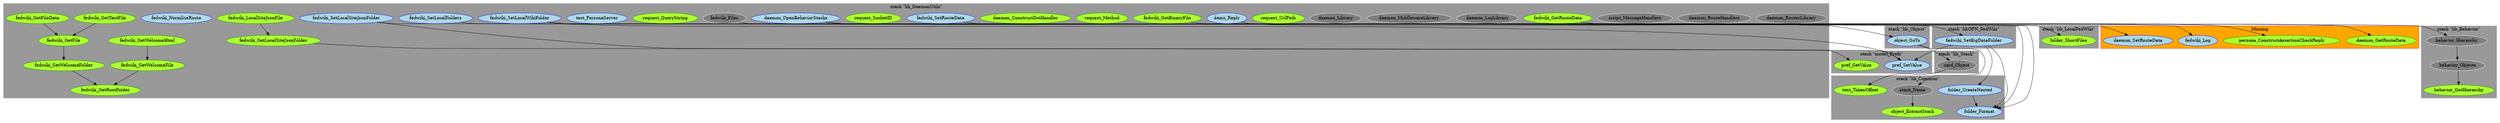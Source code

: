 digraph "dot_FromArray" {	graph [		clusterrank="true"		size="31.2500,31.2500"	];		subgraph "g" {		node [fillcolor="grey50", style="filled", color="white"];			n28 [label="daemon_RouterLibrary" URL="daemon_RouterLibrary%2Cg%2Cstack+%22lib_DaemonUtils%22%2C1"];		n31 [label="card_Object" URL="card_Object%2Cg%2Cstack+%22lib_Stack%22%2C1"];		n23 [label="daemon_RouteHandlers" URL="daemon_RouteHandlers%2Cg%2Cstack+%22lib_DaemonUtils%22%2C1"];		n9 [label="script_MessageHandlers" URL="script_MessageHandlers%2Cg%2Cstack+%22lib_DaemonUtils%22%2C1"];		n38 [label="fedwiki_Files" URL="fedwiki_Files%2Cg%2Cstack+%22lib_DaemonUtils%22%2C1"];		n10 [label="daemon_LogLibrary" URL="daemon_LogLibrary%2Cg%2Cstack+%22lib_DaemonUtils%22%2C1"];		n7 [label="daemon_MiddlewareLibrary" URL="daemon_MiddlewareLibrary%2Cg%2Cstack+%22lib_DaemonUtils%22%2C1"];		n12 [label="behavior_Objects" URL="behavior_Objects%2Cg%2Cstack+%22lib_Behavior%22%2C1"];		n8 [label="daemon_Library" URL="daemon_Library%2Cg%2Cstack+%22lib_DaemonUtils%22%2C1"];		n35 [label="stack_Name" URL="stack_Name%2Cg%2Cstack+%22lib_Common%22%2C1"];		n11 [label="behavior_Hierarchy" URL="behavior_Hierarchy%2Cg%2Cstack+%22lib_Behavior%22%2C1"];	}		subgraph "f" {		node [fillcolor="GreenYellow", style="filled", color="Green4"];			n33 [label="request_UrlPath" URL="request_UrlPath%2Cf%2Cstack+%22lib_DaemonUtils%22%2C1"];		n45 [label="fedwiki_LocalSiteJsonFile" URL="fedwiki_LocalSiteJsonFile%2Cf%2Cstack+%22lib_DaemonUtils%22%2C1"];		n47 [label="fedwiki_GetFileData" URL="fedwiki_GetFileData%2Cf%2Cstack+%22lib_DaemonUtils%22%2C1"];		n27 [label="daemon_GetRouteData" URL="daemon_GetRouteData%2Cf%2CMissing%2C1"];		n25 [label="pref_GetValue" URL="pref_GetValue%2Cf%2Cstack+%22model_Prefs%22%2C1"];		n18 [label="fedwiki_GetWelcomeHtml" URL="fedwiki_GetWelcomeHtml%2Cf%2Cstack+%22lib_DaemonUtils%22%2C1"];		n21 [label="fedwiki_GetFile" URL="fedwiki_GetFile%2Cf%2Cstack+%22lib_DaemonUtils%22%2C1"];		n40 [label="request_Method" URL="request_Method%2Cf%2Cstack+%22lib_DaemonUtils%22%2C1"];		n42 [label="persona_ConstructAssertionCheckReply" URL="persona_ConstructAssertionCheckReply%2Cf%2CMissing%2C1"];		n44 [label="behavior_GetHierarchy" URL="behavior_GetHierarchy%2Cf%2Cstack+%22lib_Behavior%22%2C1"];		n14 [label="fedwiki_GetRootFolder" URL="fedwiki_GetRootFolder%2Cf%2Cstack+%22lib_DaemonUtils%22%2C1"];		n16 [label="daemon_ConstructDotHandler" URL="daemon_ConstructDotHandler%2Cf%2Cstack+%22lib_DaemonUtils%22%2C1"];		n29 [label="fedwiki_GetBinaryFile" URL="fedwiki_GetBinaryFile%2Cf%2Cstack+%22lib_DaemonUtils%22%2C1"];		n32 [label="text_TokenOffset" URL="text_TokenOffset%2Cf%2Cstack+%22lib_Common%22%2C1"];		n48 [label="request_SocketID" URL="request_SocketID%2Cf%2Cstack+%22lib_DaemonUtils%22%2C1"];		n26 [label="fedwiki_GetRouteData" URL="fedwiki_GetRouteData%2Cf%2Cstack+%22lib_DaemonUtils%22%2C1"];		n24 [label="fedwiki_GetLocalSiteJsonFolder" URL="fedwiki_GetLocalSiteJsonFolder%2Cf%2Cstack+%22lib_DaemonUtils%22%2C1"];		n20 [label="fedwiki_GetTextFile" URL="fedwiki_GetTextFile%2Cf%2Cstack+%22lib_DaemonUtils%22%2C1"];		n19 [label="fedwiki_GetWelcomeFile" URL="fedwiki_GetWelcomeFile%2Cf%2Cstack+%22lib_DaemonUtils%22%2C1"];		n39 [label="folder_ShortFiles" URL="folder_ShortFiles%2Cf%2Cstack+%22lib_LocalFedWiki%22%2C1"];		n43 [label="object_ExtractStack" URL="object_ExtractStack%2Cf%2Cstack+%22lib_Common%22%2C1"];		n15 [label="request_QueryString" URL="request_QueryString%2Cf%2Cstack+%22lib_DaemonUtils%22%2C1"];		n13 [label="fedwiki_GetWelcomeFolder" URL="fedwiki_GetWelcomeFolder%2Cf%2Cstack+%22lib_DaemonUtils%22%2C1"];	}		subgraph "c" {		node [fillcolor="LightBlue", style="filled", color="Blue"];			n2 [label="folder_Format" URL="folder_Format%2Cc%2Cstack+%22lib_Common%22%2C1"];		n49 [label="test_PersonaServer" URL="test_PersonaServer%2Cc%2Cstack+%22lib_DaemonUtils%22%2C1"];		n5 [label="fedwiki_SetLocalSiteJsonFolder" URL="fedwiki_SetLocalSiteJsonFolder%2Cc%2Cstack+%22lib_DaemonUtils%22%2C1"];		n36 [label="fedwiki_SetRouteData" URL="fedwiki_SetRouteData%2Cc%2Cstack+%22lib_DaemonUtils%22%2C1"];		n1 [label="folder_CreateNested" URL="folder_CreateNested%2Cc%2Cstack+%22lib_Common%22%2C1"];		n3 [label="fedwiki_SetLocalFolders" URL="fedwiki_SetLocalFolders%2Cc%2Cstack+%22lib_DaemonUtils%22%2C1"];		n30 [label="fedwiki_Log" URL="fedwiki_Log%2Cc%2CMissing%2C1"];		n34 [label="object_GoTo" URL="object_GoTo%2Cc%2Cstack+%22lib_Object%22%2C1"];		n46 [label="daemon_OpenBehaviorStacks" URL="daemon_OpenBehaviorStacks%2Cc%2Cstack+%22lib_DaemonUtils%22%2C1"];		n22 [label="fedwiki_NormlizeRoute" URL="fedwiki_NormlizeRoute%2Cc%2Cstack+%22lib_DaemonUtils%22%2C1"];		n4 [label="fedwiki_SetBigDataFolder" URL="fedwiki_SetBigDataFolder%2Cc%2Cstack+%22libOPN_FedWiki%22%2C1"];		n6 [label="pref_SetValue" URL="pref_SetValue%2Cc%2Cstack+%22model_Prefs%22%2C1"];		n37 [label="daemon_SetRouteData" URL="daemon_SetRouteData%2Cc%2CMissing%2C1"];		n41 [label="demo_Reply" URL="demo_Reply%2Cc%2Cstack+%22lib_DaemonUtils%22%2C1"];		n17 [label="fedwiki_SetLocalWikiFolder" URL="fedwiki_SetLocalWikiFolder%2Cc%2Cstack+%22lib_DaemonUtils%22%2C1"];	}		subgraph cluster1 {			label="Missing";			style=filled;			color=red;			fillcolor=orange;					n27; n42; n30; n37	}	subgraph cluster2 {			label="stack \"lib_Behavior\"";			style=filled;			color=grey60;			fillcolor=grey60;					n44; n12; n11	}	subgraph cluster3 {			label="stack \"lib_Common\"";			style=filled;			color=grey60;			fillcolor=grey60;					n2; n1; n32; n35; n43	}	subgraph cluster4 {			label="stack \"lib_DaemonUtils\"";			style=filled;			color=grey60;			fillcolor=grey60;					n33; n28; n45; n47; n49; n23; n18; n9; n38; n5; n21; n36; n40; n14; n16; n10; n7; n3; n29; n46; n48; n26; n24; n22; n20; n19; n8; n41; n15; n17; n13	}	subgraph cluster5 {			label="stack \"lib_LocalFedWiki\"";			style=filled;			color=grey60;			fillcolor=grey60;					n39	}	subgraph cluster6 {			label="stack \"lib_Object\"";			style=filled;			color=grey60;			fillcolor=grey60;					n34	}	subgraph cluster7 {			label="stack \"lib_Stack\"";			style=filled;			color=grey60;			fillcolor=grey60;					n31	}	subgraph cluster8 {			label="stack \"libOPN_FedWiki\"";			style=filled;			color=grey60;			fillcolor=grey60;					n4	}	subgraph cluster9 {			label="stack \"model_Prefs\"";			style=filled;			color=grey60;			fillcolor=grey60;					n25; n6	}		n31 -> n32;	n45 -> n24;	n47 -> n21;	n18 -> n19;	n38 -> n39;	n5 -> n2;	n5 -> n6;	n21 -> n13;	n36 -> n37;	n1 -> n2;	n3 -> n4;	n29 -> n30;	n34 -> n31;	n34 -> n35;	n46 -> n11;	n46 -> n34;	n12 -> n44;	n26 -> n27;	n24 -> n25;	n20 -> n21;	n19 -> n14;	n4 -> n1;	n4 -> n2;	n4 -> n6;	n35 -> n43;	n41 -> n42;	n17 -> n2;	n17 -> n6;	n11 -> n12;	n13 -> n14;}